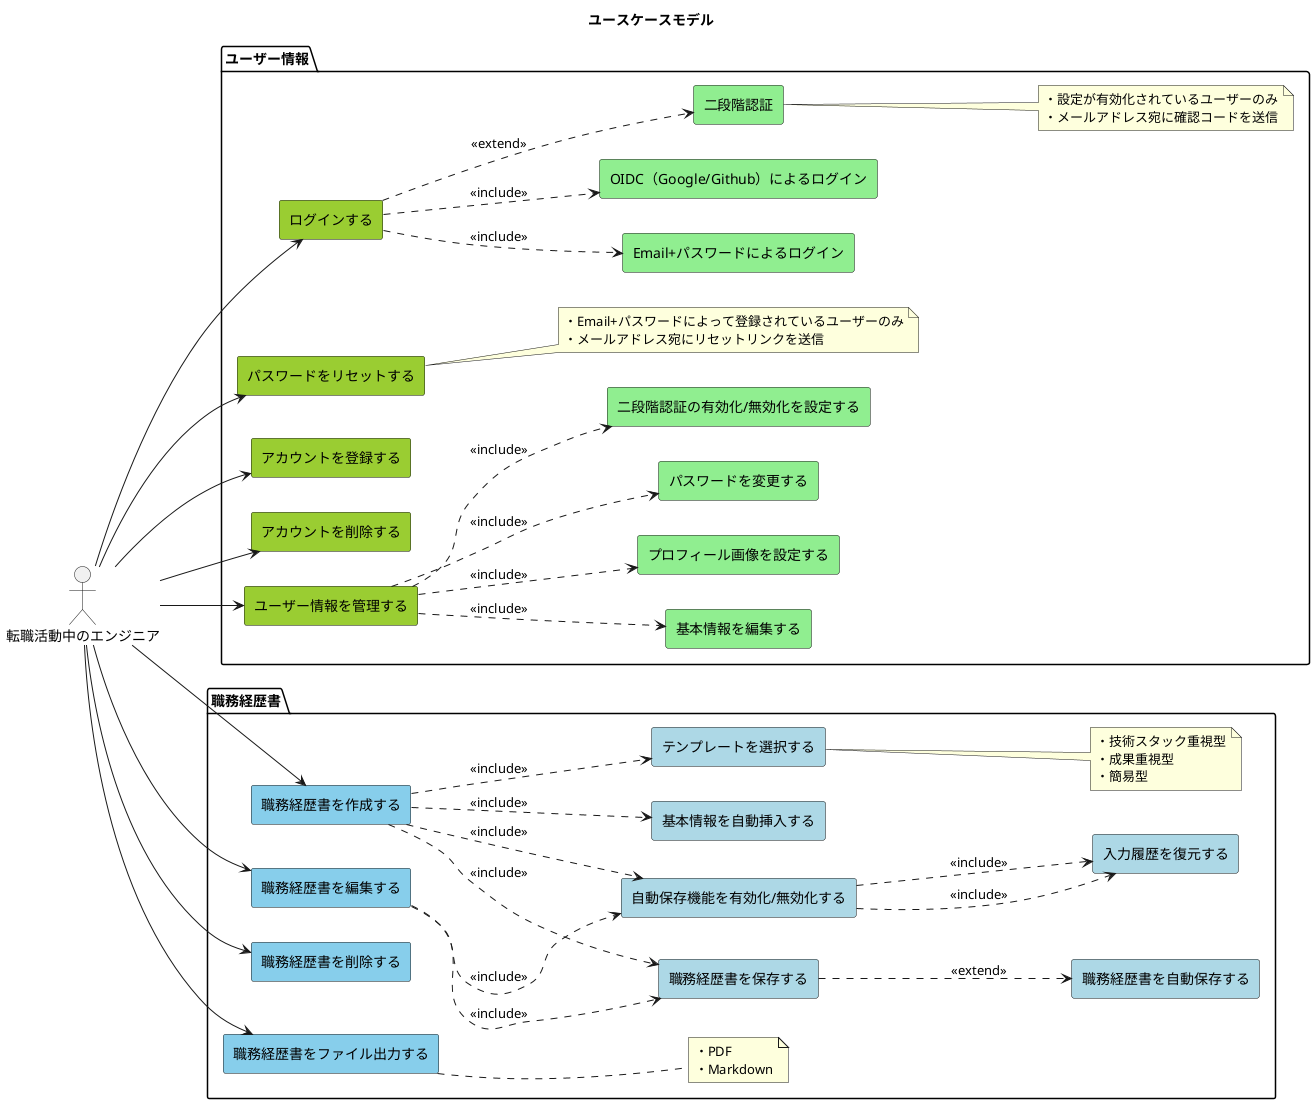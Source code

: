 @startuml ユースケースモデル

title ユースケースモデル

left to right direction
hide stereotype

skinparam rectangleBackgroundColor<<auth>> YellowGreen
skinparam rectangleBackgroundColor<<auth_child>> LightGreen
skinparam rectangleBackgroundColor<<resume>> SkyBlue
skinparam rectangleBackgroundColor<<resume_child>> LightBlue

actor "転職活動中のエンジニア" as user

package "ユーザー情報" {
    rectangle login as "ログインする" <<auth>>
    rectangle local_login as "Email+パスワードによるログイン" <<auth_child>>
    rectangle oidc_login as "OIDC（Google/Github）によるログイン" <<auth_child>>
    rectangle two_factor_login as "二段階認証" <<auth_child>>
    note right
        ・設定が有効化されているユーザーのみ
        ・メールアドレス宛に確認コードを送信
    end note

    rectangle reset_password as "パスワードをリセットする" <<auth>>
    note right
        ・Email+パスワードによって登録されているユーザーのみ
        ・メールアドレス宛にリセットリンクを送信
    end note

    rectangle register_account as "アカウントを登録する" <<auth>>

    rectangle delete_account as "アカウントを削除する" <<auth>>

    rectangle edit_user as "ユーザー情報を管理する" <<auth>>
    rectangle edit_password as "パスワードを変更する" <<auth_child>>
    rectangle edit_two_facotr as "二段階認証の有効化/無効化を設定する" <<auth_child>>
    rectangle edit_basic_info as "基本情報を編集する" <<auth_child>>
    rectangle edit_profile_image as "プロフィール画像を設定する" <<auth_child>>

    login ..> local_login : <<include>>
    login ..> oidc_login : <<include>>
    login ..> two_factor_login : <<extend>>

    edit_user ..> edit_password : <<include>>
    edit_user ..> edit_two_facotr : <<include>>
    edit_user ..> edit_basic_info : <<include>>
    edit_user ..> edit_profile_image : <<include>>
}

package "職務経歴書" {
    rectangle create_resume as "職務経歴書を作成する" <<resume>>
    rectangle auto_insert as "基本情報を自動挿入する" <<resume_child>>
    rectangle choose_template as "テンプレートを選択する" <<resume_child>>
    note right
        ・技術スタック重視型
        ・成果重視型
        ・簡易型
    end note
    rectangle auto_save as "自動保存機能を有効化/無効化する" <<resume_child>>
    rectangle restore_history as "入力履歴を復元する" <<resume_child>>
    rectangle save_resume as "職務経歴書を保存する" <<resume_child>>
    rectangle auto_save_resume as "職務経歴書を自動保存する" <<resume_child>>
    rectangle edit_resume as "職務経歴書を編集する" <<resume>>
    rectangle delete_resume as "職務経歴書を削除する" <<resume>>
    rectangle export_resume as "職務経歴書をファイル出力する" <<resume>>
    note right
        ・PDF
        ・Markdown
    end note

    create_resume ..> auto_insert : <<include>>
    create_resume ..> choose_template : <<include>>
    create_resume ..> auto_save : <<include>>
    create_resume ..> save_resume : <<include>>

    auto_save ..> restore_history : <<include>>

    save_resume ..> auto_save_resume : <<extend>>

    edit_resume ..> auto_save : <<include>>
    edit_resume ..> save_resume : <<include>>

    auto_save ..> restore_history : <<include>>
}

user --> login
user --> reset_password
user --> register_account
user --> delete_account
user --> edit_user

user --> create_resume
user --> edit_resume
user --> export_resume
user --> delete_resume

@enduml
